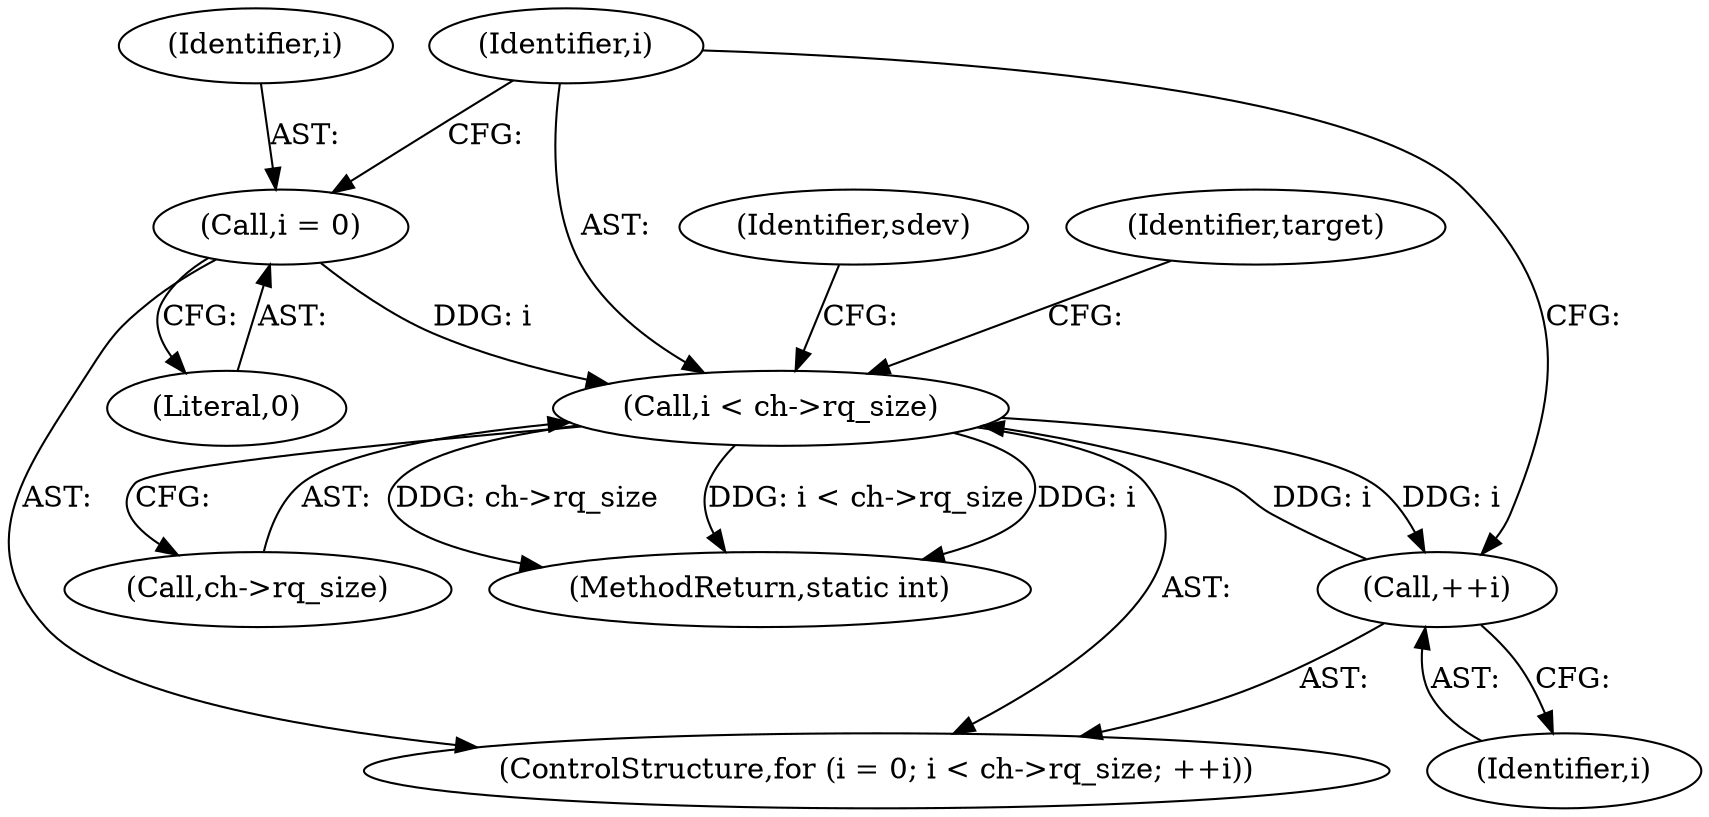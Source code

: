 digraph "1_linux_51093254bf879bc9ce96590400a87897c7498463_0@pointer" {
"1000146" [label="(Call,i < ch->rq_size)"];
"1000151" [label="(Call,++i)"];
"1000146" [label="(Call,i < ch->rq_size)"];
"1000143" [label="(Call,i = 0)"];
"1000194" [label="(Identifier,sdev)"];
"1000143" [label="(Call,i = 0)"];
"1000145" [label="(Literal,0)"];
"1000155" [label="(Identifier,target)"];
"1000146" [label="(Call,i < ch->rq_size)"];
"1000148" [label="(Call,ch->rq_size)"];
"1000147" [label="(Identifier,i)"];
"1000151" [label="(Call,++i)"];
"1000144" [label="(Identifier,i)"];
"1000142" [label="(ControlStructure,for (i = 0; i < ch->rq_size; ++i))"];
"1000152" [label="(Identifier,i)"];
"1000198" [label="(MethodReturn,static int)"];
"1000146" -> "1000142"  [label="AST: "];
"1000146" -> "1000148"  [label="CFG: "];
"1000147" -> "1000146"  [label="AST: "];
"1000148" -> "1000146"  [label="AST: "];
"1000155" -> "1000146"  [label="CFG: "];
"1000194" -> "1000146"  [label="CFG: "];
"1000146" -> "1000198"  [label="DDG: ch->rq_size"];
"1000146" -> "1000198"  [label="DDG: i < ch->rq_size"];
"1000146" -> "1000198"  [label="DDG: i"];
"1000151" -> "1000146"  [label="DDG: i"];
"1000143" -> "1000146"  [label="DDG: i"];
"1000146" -> "1000151"  [label="DDG: i"];
"1000151" -> "1000142"  [label="AST: "];
"1000151" -> "1000152"  [label="CFG: "];
"1000152" -> "1000151"  [label="AST: "];
"1000147" -> "1000151"  [label="CFG: "];
"1000143" -> "1000142"  [label="AST: "];
"1000143" -> "1000145"  [label="CFG: "];
"1000144" -> "1000143"  [label="AST: "];
"1000145" -> "1000143"  [label="AST: "];
"1000147" -> "1000143"  [label="CFG: "];
}
